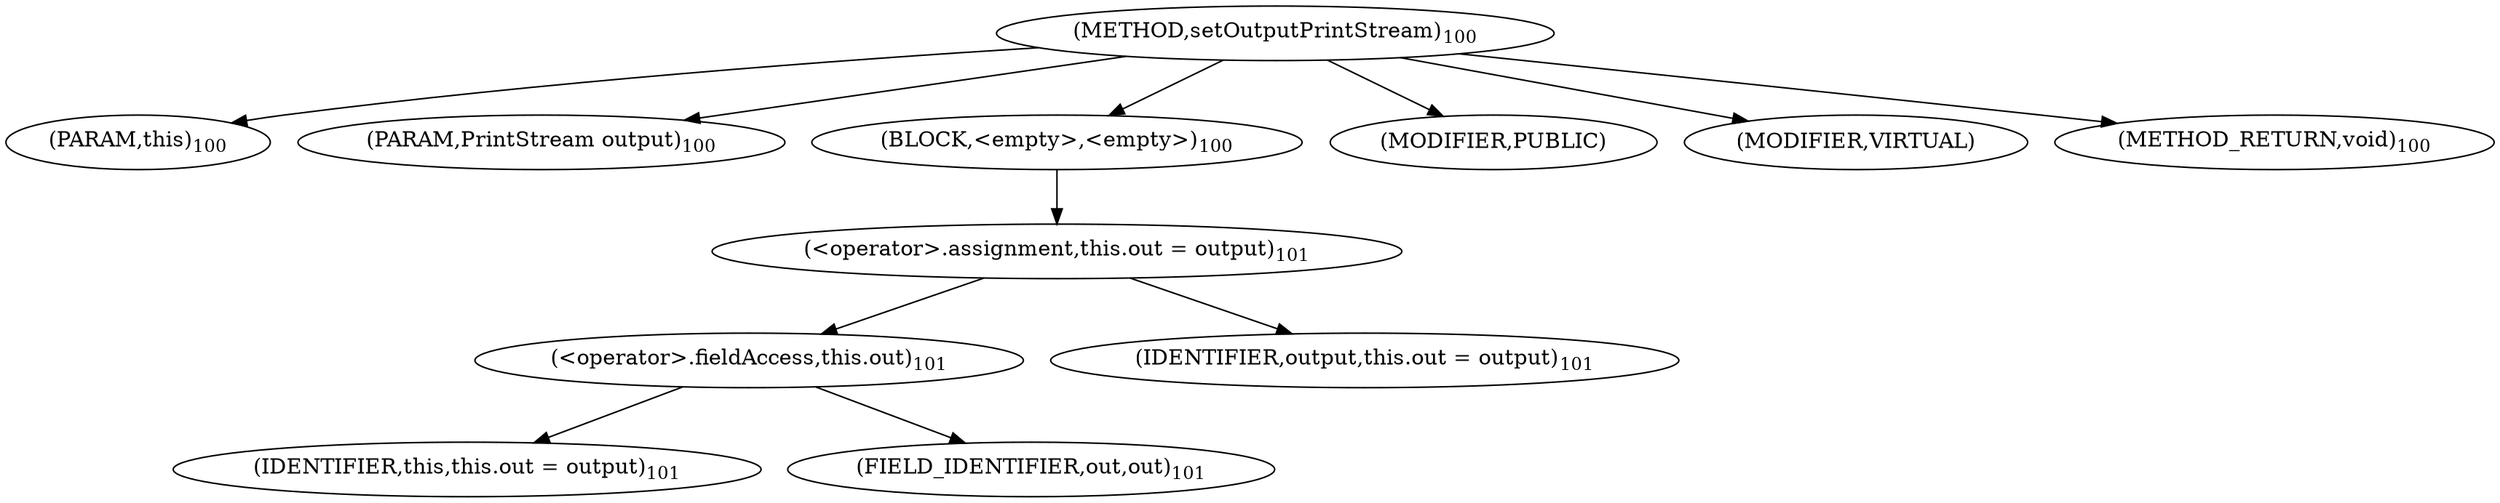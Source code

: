 digraph "setOutputPrintStream" {  
"62" [label = <(METHOD,setOutputPrintStream)<SUB>100</SUB>> ]
"6" [label = <(PARAM,this)<SUB>100</SUB>> ]
"63" [label = <(PARAM,PrintStream output)<SUB>100</SUB>> ]
"64" [label = <(BLOCK,&lt;empty&gt;,&lt;empty&gt;)<SUB>100</SUB>> ]
"65" [label = <(&lt;operator&gt;.assignment,this.out = output)<SUB>101</SUB>> ]
"66" [label = <(&lt;operator&gt;.fieldAccess,this.out)<SUB>101</SUB>> ]
"5" [label = <(IDENTIFIER,this,this.out = output)<SUB>101</SUB>> ]
"67" [label = <(FIELD_IDENTIFIER,out,out)<SUB>101</SUB>> ]
"68" [label = <(IDENTIFIER,output,this.out = output)<SUB>101</SUB>> ]
"69" [label = <(MODIFIER,PUBLIC)> ]
"70" [label = <(MODIFIER,VIRTUAL)> ]
"71" [label = <(METHOD_RETURN,void)<SUB>100</SUB>> ]
  "62" -> "6" 
  "62" -> "63" 
  "62" -> "64" 
  "62" -> "69" 
  "62" -> "70" 
  "62" -> "71" 
  "64" -> "65" 
  "65" -> "66" 
  "65" -> "68" 
  "66" -> "5" 
  "66" -> "67" 
}
